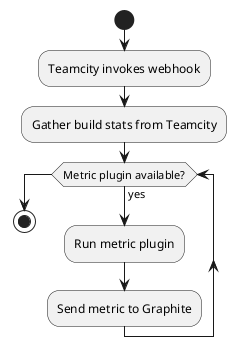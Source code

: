 @startuml

start

:Teamcity invokes webhook;
:Gather build stats from Teamcity;

while (Metric plugin available?) is (yes)
  :Run metric plugin;
  :Send metric to Graphite;
endwhile

stop

@enduml
